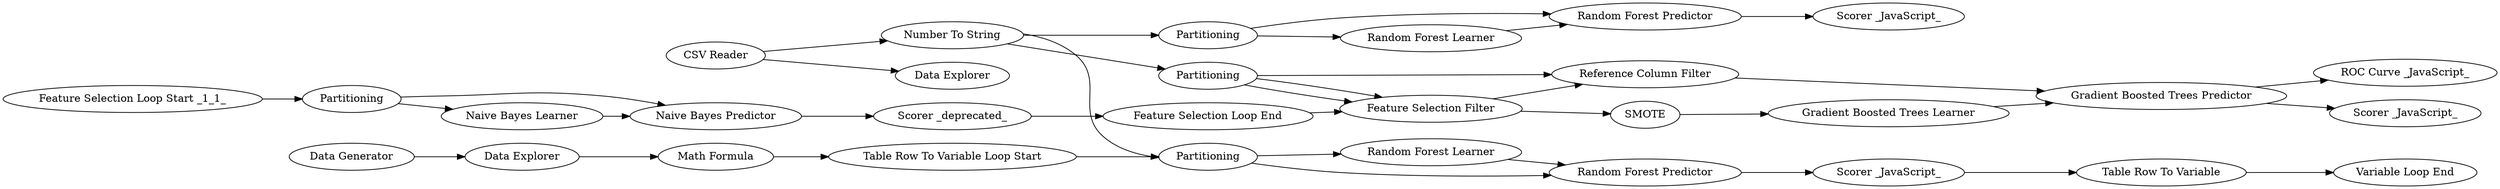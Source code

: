digraph {
	1 [label="CSV Reader"]
	4 [label=Partitioning]
	2 [label="Feature Selection Loop End"]
	3 [label="Feature Selection Filter"]
	6 [label=Partitioning]
	7 [label="Scorer _deprecated_"]
	8 [label="Feature Selection Loop Start _1_1_"]
	9 [label="Naive Bayes Learner"]
	10 [label="Naive Bayes Predictor"]
	21 [label="Scorer _JavaScript_"]
	22 [label="Gradient Boosted Trees Learner"]
	23 [label="Gradient Boosted Trees Predictor"]
	823 [label="Reference Column Filter"]
	824 [label="Number To String"]
	845 [label=SMOTE]
	846 [label="ROC Curve _JavaScript_"]
	847 [label="Data Explorer"]
	848 [label="Random Forest Learner"]
	849 [label="Random Forest Predictor"]
	850 [label="Scorer _JavaScript_"]
	851 [label=Partitioning]
	854 [label="Variable Loop End"]
	863 [label="Data Generator"]
	864 [label="Math Formula"]
	865 [label="Data Explorer"]
	866 [label="Table Row To Variable Loop Start"]
	867 [label="Table Row To Variable"]
	868 [label=Partitioning]
	869 [label="Scorer _JavaScript_"]
	870 [label="Random Forest Learner"]
	871 [label="Random Forest Predictor"]
	2 -> 3
	6 -> 10
	6 -> 9
	7 -> 2
	8 -> 6
	9 -> 10
	10 -> 7
	1 -> 847
	1 -> 824
	4 -> 3
	4 -> 3
	4 -> 823
	3 -> 845
	3 -> 823
	22 -> 23
	23 -> 21
	23 -> 846
	823 -> 23
	824 -> 868
	824 -> 851
	824 -> 4
	845 -> 22
	848 -> 849
	849 -> 850
	850 -> 867
	851 -> 849
	851 -> 848
	863 -> 865
	864 -> 866
	865 -> 864
	866 -> 851
	867 -> 854
	868 -> 870
	868 -> 871
	870 -> 871
	871 -> 869
	rankdir=LR
}

